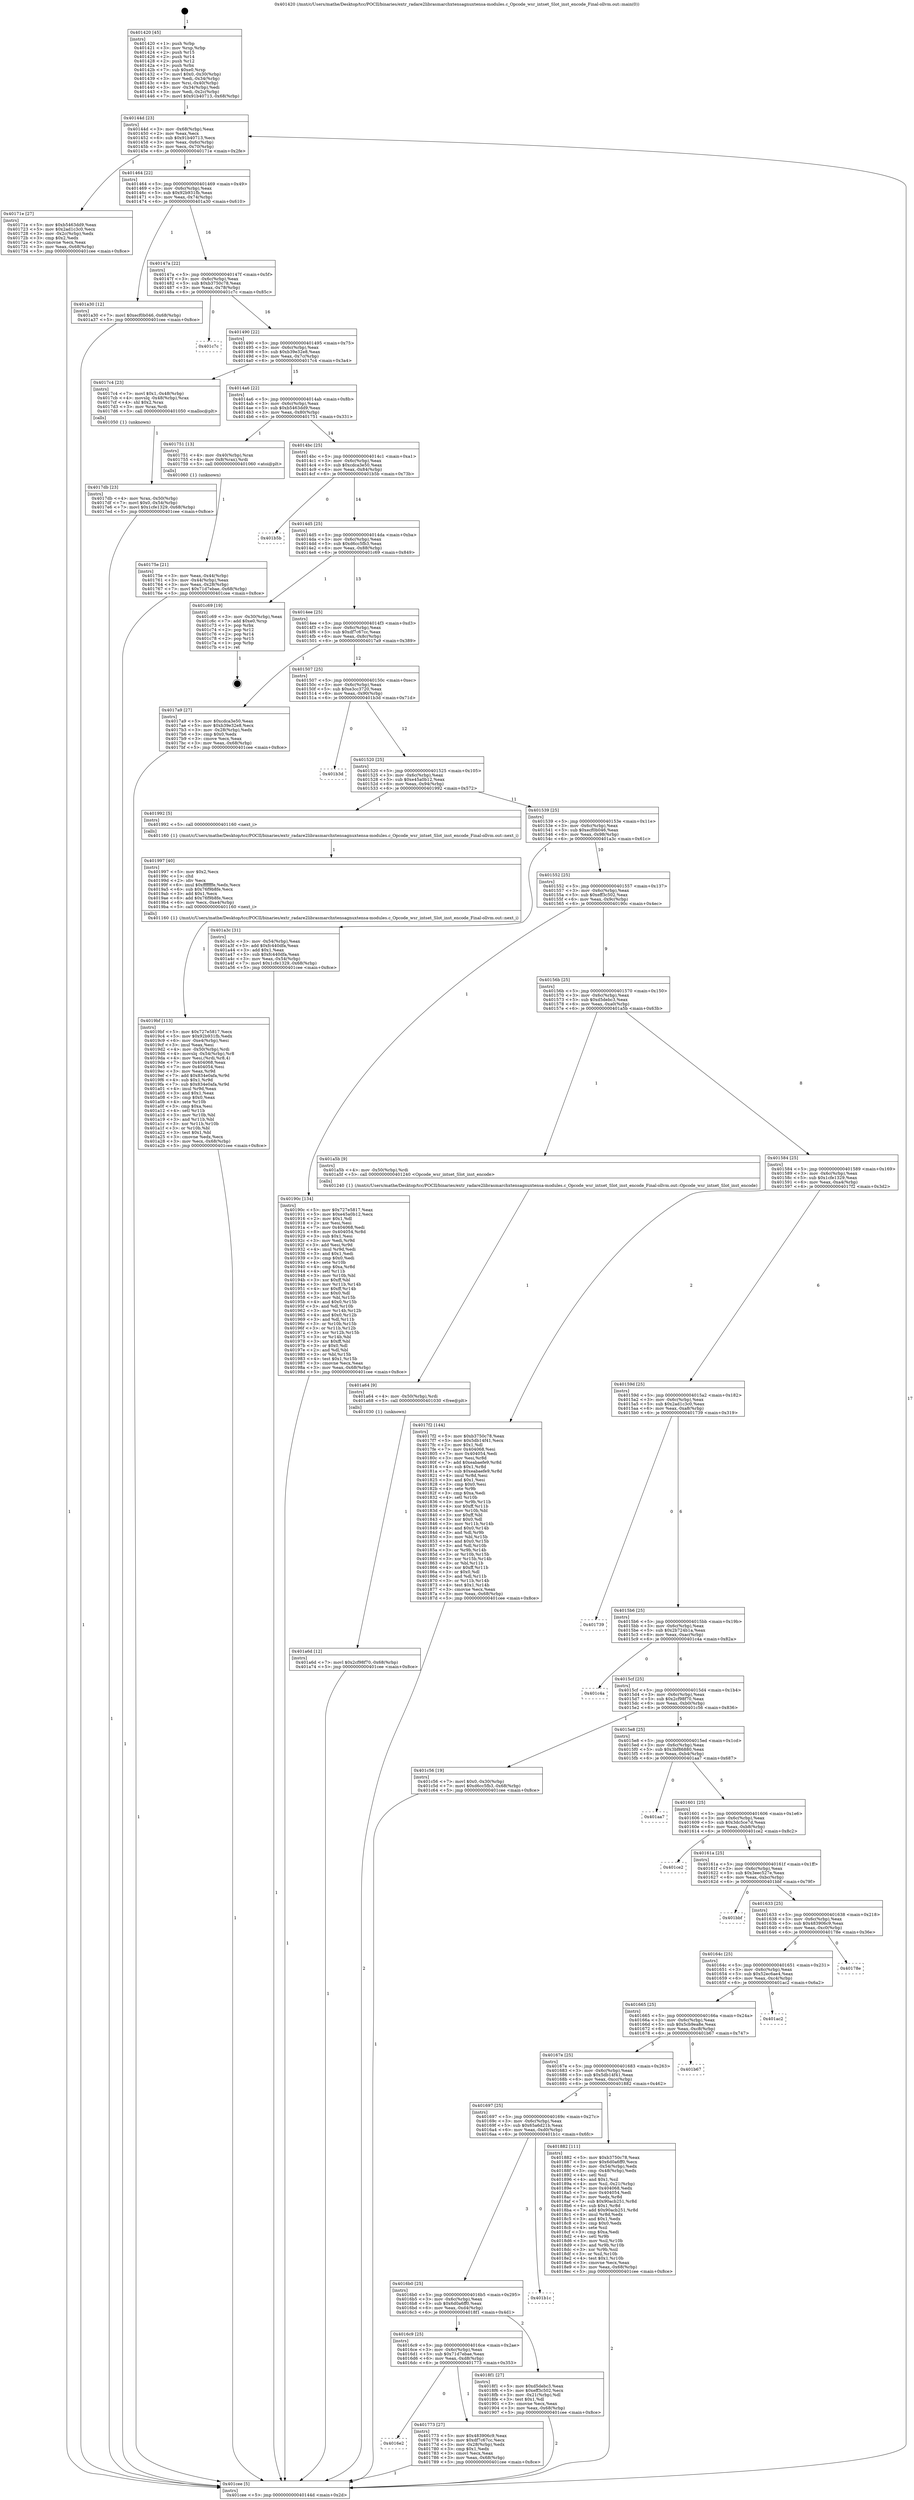 digraph "0x401420" {
  label = "0x401420 (/mnt/c/Users/mathe/Desktop/tcc/POCII/binaries/extr_radare2librasmarchxtensagnuxtensa-modules.c_Opcode_wsr_intset_Slot_inst_encode_Final-ollvm.out::main(0))"
  labelloc = "t"
  node[shape=record]

  Entry [label="",width=0.3,height=0.3,shape=circle,fillcolor=black,style=filled]
  "0x40144d" [label="{
     0x40144d [23]\l
     | [instrs]\l
     &nbsp;&nbsp;0x40144d \<+3\>: mov -0x68(%rbp),%eax\l
     &nbsp;&nbsp;0x401450 \<+2\>: mov %eax,%ecx\l
     &nbsp;&nbsp;0x401452 \<+6\>: sub $0x91b40713,%ecx\l
     &nbsp;&nbsp;0x401458 \<+3\>: mov %eax,-0x6c(%rbp)\l
     &nbsp;&nbsp;0x40145b \<+3\>: mov %ecx,-0x70(%rbp)\l
     &nbsp;&nbsp;0x40145e \<+6\>: je 000000000040171e \<main+0x2fe\>\l
  }"]
  "0x40171e" [label="{
     0x40171e [27]\l
     | [instrs]\l
     &nbsp;&nbsp;0x40171e \<+5\>: mov $0xb5463dd9,%eax\l
     &nbsp;&nbsp;0x401723 \<+5\>: mov $0x2ad1c3c0,%ecx\l
     &nbsp;&nbsp;0x401728 \<+3\>: mov -0x2c(%rbp),%edx\l
     &nbsp;&nbsp;0x40172b \<+3\>: cmp $0x2,%edx\l
     &nbsp;&nbsp;0x40172e \<+3\>: cmovne %ecx,%eax\l
     &nbsp;&nbsp;0x401731 \<+3\>: mov %eax,-0x68(%rbp)\l
     &nbsp;&nbsp;0x401734 \<+5\>: jmp 0000000000401cee \<main+0x8ce\>\l
  }"]
  "0x401464" [label="{
     0x401464 [22]\l
     | [instrs]\l
     &nbsp;&nbsp;0x401464 \<+5\>: jmp 0000000000401469 \<main+0x49\>\l
     &nbsp;&nbsp;0x401469 \<+3\>: mov -0x6c(%rbp),%eax\l
     &nbsp;&nbsp;0x40146c \<+5\>: sub $0x92b931fb,%eax\l
     &nbsp;&nbsp;0x401471 \<+3\>: mov %eax,-0x74(%rbp)\l
     &nbsp;&nbsp;0x401474 \<+6\>: je 0000000000401a30 \<main+0x610\>\l
  }"]
  "0x401cee" [label="{
     0x401cee [5]\l
     | [instrs]\l
     &nbsp;&nbsp;0x401cee \<+5\>: jmp 000000000040144d \<main+0x2d\>\l
  }"]
  "0x401420" [label="{
     0x401420 [45]\l
     | [instrs]\l
     &nbsp;&nbsp;0x401420 \<+1\>: push %rbp\l
     &nbsp;&nbsp;0x401421 \<+3\>: mov %rsp,%rbp\l
     &nbsp;&nbsp;0x401424 \<+2\>: push %r15\l
     &nbsp;&nbsp;0x401426 \<+2\>: push %r14\l
     &nbsp;&nbsp;0x401428 \<+2\>: push %r12\l
     &nbsp;&nbsp;0x40142a \<+1\>: push %rbx\l
     &nbsp;&nbsp;0x40142b \<+7\>: sub $0xe0,%rsp\l
     &nbsp;&nbsp;0x401432 \<+7\>: movl $0x0,-0x30(%rbp)\l
     &nbsp;&nbsp;0x401439 \<+3\>: mov %edi,-0x34(%rbp)\l
     &nbsp;&nbsp;0x40143c \<+4\>: mov %rsi,-0x40(%rbp)\l
     &nbsp;&nbsp;0x401440 \<+3\>: mov -0x34(%rbp),%edi\l
     &nbsp;&nbsp;0x401443 \<+3\>: mov %edi,-0x2c(%rbp)\l
     &nbsp;&nbsp;0x401446 \<+7\>: movl $0x91b40713,-0x68(%rbp)\l
  }"]
  Exit [label="",width=0.3,height=0.3,shape=circle,fillcolor=black,style=filled,peripheries=2]
  "0x401a30" [label="{
     0x401a30 [12]\l
     | [instrs]\l
     &nbsp;&nbsp;0x401a30 \<+7\>: movl $0xecf0b046,-0x68(%rbp)\l
     &nbsp;&nbsp;0x401a37 \<+5\>: jmp 0000000000401cee \<main+0x8ce\>\l
  }"]
  "0x40147a" [label="{
     0x40147a [22]\l
     | [instrs]\l
     &nbsp;&nbsp;0x40147a \<+5\>: jmp 000000000040147f \<main+0x5f\>\l
     &nbsp;&nbsp;0x40147f \<+3\>: mov -0x6c(%rbp),%eax\l
     &nbsp;&nbsp;0x401482 \<+5\>: sub $0xb3750c78,%eax\l
     &nbsp;&nbsp;0x401487 \<+3\>: mov %eax,-0x78(%rbp)\l
     &nbsp;&nbsp;0x40148a \<+6\>: je 0000000000401c7c \<main+0x85c\>\l
  }"]
  "0x401a6d" [label="{
     0x401a6d [12]\l
     | [instrs]\l
     &nbsp;&nbsp;0x401a6d \<+7\>: movl $0x2cf98f70,-0x68(%rbp)\l
     &nbsp;&nbsp;0x401a74 \<+5\>: jmp 0000000000401cee \<main+0x8ce\>\l
  }"]
  "0x401c7c" [label="{
     0x401c7c\l
  }", style=dashed]
  "0x401490" [label="{
     0x401490 [22]\l
     | [instrs]\l
     &nbsp;&nbsp;0x401490 \<+5\>: jmp 0000000000401495 \<main+0x75\>\l
     &nbsp;&nbsp;0x401495 \<+3\>: mov -0x6c(%rbp),%eax\l
     &nbsp;&nbsp;0x401498 \<+5\>: sub $0xb39e32e8,%eax\l
     &nbsp;&nbsp;0x40149d \<+3\>: mov %eax,-0x7c(%rbp)\l
     &nbsp;&nbsp;0x4014a0 \<+6\>: je 00000000004017c4 \<main+0x3a4\>\l
  }"]
  "0x401a64" [label="{
     0x401a64 [9]\l
     | [instrs]\l
     &nbsp;&nbsp;0x401a64 \<+4\>: mov -0x50(%rbp),%rdi\l
     &nbsp;&nbsp;0x401a68 \<+5\>: call 0000000000401030 \<free@plt\>\l
     | [calls]\l
     &nbsp;&nbsp;0x401030 \{1\} (unknown)\l
  }"]
  "0x4017c4" [label="{
     0x4017c4 [23]\l
     | [instrs]\l
     &nbsp;&nbsp;0x4017c4 \<+7\>: movl $0x1,-0x48(%rbp)\l
     &nbsp;&nbsp;0x4017cb \<+4\>: movslq -0x48(%rbp),%rax\l
     &nbsp;&nbsp;0x4017cf \<+4\>: shl $0x2,%rax\l
     &nbsp;&nbsp;0x4017d3 \<+3\>: mov %rax,%rdi\l
     &nbsp;&nbsp;0x4017d6 \<+5\>: call 0000000000401050 \<malloc@plt\>\l
     | [calls]\l
     &nbsp;&nbsp;0x401050 \{1\} (unknown)\l
  }"]
  "0x4014a6" [label="{
     0x4014a6 [22]\l
     | [instrs]\l
     &nbsp;&nbsp;0x4014a6 \<+5\>: jmp 00000000004014ab \<main+0x8b\>\l
     &nbsp;&nbsp;0x4014ab \<+3\>: mov -0x6c(%rbp),%eax\l
     &nbsp;&nbsp;0x4014ae \<+5\>: sub $0xb5463dd9,%eax\l
     &nbsp;&nbsp;0x4014b3 \<+3\>: mov %eax,-0x80(%rbp)\l
     &nbsp;&nbsp;0x4014b6 \<+6\>: je 0000000000401751 \<main+0x331\>\l
  }"]
  "0x4019bf" [label="{
     0x4019bf [113]\l
     | [instrs]\l
     &nbsp;&nbsp;0x4019bf \<+5\>: mov $0x727e5817,%ecx\l
     &nbsp;&nbsp;0x4019c4 \<+5\>: mov $0x92b931fb,%edx\l
     &nbsp;&nbsp;0x4019c9 \<+6\>: mov -0xe4(%rbp),%esi\l
     &nbsp;&nbsp;0x4019cf \<+3\>: imul %eax,%esi\l
     &nbsp;&nbsp;0x4019d2 \<+4\>: mov -0x50(%rbp),%rdi\l
     &nbsp;&nbsp;0x4019d6 \<+4\>: movslq -0x54(%rbp),%r8\l
     &nbsp;&nbsp;0x4019da \<+4\>: mov %esi,(%rdi,%r8,4)\l
     &nbsp;&nbsp;0x4019de \<+7\>: mov 0x404068,%eax\l
     &nbsp;&nbsp;0x4019e5 \<+7\>: mov 0x404054,%esi\l
     &nbsp;&nbsp;0x4019ec \<+3\>: mov %eax,%r9d\l
     &nbsp;&nbsp;0x4019ef \<+7\>: add $0x834e0afa,%r9d\l
     &nbsp;&nbsp;0x4019f6 \<+4\>: sub $0x1,%r9d\l
     &nbsp;&nbsp;0x4019fa \<+7\>: sub $0x834e0afa,%r9d\l
     &nbsp;&nbsp;0x401a01 \<+4\>: imul %r9d,%eax\l
     &nbsp;&nbsp;0x401a05 \<+3\>: and $0x1,%eax\l
     &nbsp;&nbsp;0x401a08 \<+3\>: cmp $0x0,%eax\l
     &nbsp;&nbsp;0x401a0b \<+4\>: sete %r10b\l
     &nbsp;&nbsp;0x401a0f \<+3\>: cmp $0xa,%esi\l
     &nbsp;&nbsp;0x401a12 \<+4\>: setl %r11b\l
     &nbsp;&nbsp;0x401a16 \<+3\>: mov %r10b,%bl\l
     &nbsp;&nbsp;0x401a19 \<+3\>: and %r11b,%bl\l
     &nbsp;&nbsp;0x401a1c \<+3\>: xor %r11b,%r10b\l
     &nbsp;&nbsp;0x401a1f \<+3\>: or %r10b,%bl\l
     &nbsp;&nbsp;0x401a22 \<+3\>: test $0x1,%bl\l
     &nbsp;&nbsp;0x401a25 \<+3\>: cmovne %edx,%ecx\l
     &nbsp;&nbsp;0x401a28 \<+3\>: mov %ecx,-0x68(%rbp)\l
     &nbsp;&nbsp;0x401a2b \<+5\>: jmp 0000000000401cee \<main+0x8ce\>\l
  }"]
  "0x401751" [label="{
     0x401751 [13]\l
     | [instrs]\l
     &nbsp;&nbsp;0x401751 \<+4\>: mov -0x40(%rbp),%rax\l
     &nbsp;&nbsp;0x401755 \<+4\>: mov 0x8(%rax),%rdi\l
     &nbsp;&nbsp;0x401759 \<+5\>: call 0000000000401060 \<atoi@plt\>\l
     | [calls]\l
     &nbsp;&nbsp;0x401060 \{1\} (unknown)\l
  }"]
  "0x4014bc" [label="{
     0x4014bc [25]\l
     | [instrs]\l
     &nbsp;&nbsp;0x4014bc \<+5\>: jmp 00000000004014c1 \<main+0xa1\>\l
     &nbsp;&nbsp;0x4014c1 \<+3\>: mov -0x6c(%rbp),%eax\l
     &nbsp;&nbsp;0x4014c4 \<+5\>: sub $0xcdca3e50,%eax\l
     &nbsp;&nbsp;0x4014c9 \<+6\>: mov %eax,-0x84(%rbp)\l
     &nbsp;&nbsp;0x4014cf \<+6\>: je 0000000000401b5b \<main+0x73b\>\l
  }"]
  "0x40175e" [label="{
     0x40175e [21]\l
     | [instrs]\l
     &nbsp;&nbsp;0x40175e \<+3\>: mov %eax,-0x44(%rbp)\l
     &nbsp;&nbsp;0x401761 \<+3\>: mov -0x44(%rbp),%eax\l
     &nbsp;&nbsp;0x401764 \<+3\>: mov %eax,-0x28(%rbp)\l
     &nbsp;&nbsp;0x401767 \<+7\>: movl $0x71d7ebae,-0x68(%rbp)\l
     &nbsp;&nbsp;0x40176e \<+5\>: jmp 0000000000401cee \<main+0x8ce\>\l
  }"]
  "0x401997" [label="{
     0x401997 [40]\l
     | [instrs]\l
     &nbsp;&nbsp;0x401997 \<+5\>: mov $0x2,%ecx\l
     &nbsp;&nbsp;0x40199c \<+1\>: cltd\l
     &nbsp;&nbsp;0x40199d \<+2\>: idiv %ecx\l
     &nbsp;&nbsp;0x40199f \<+6\>: imul $0xfffffffe,%edx,%ecx\l
     &nbsp;&nbsp;0x4019a5 \<+6\>: sub $0x76f9b8fe,%ecx\l
     &nbsp;&nbsp;0x4019ab \<+3\>: add $0x1,%ecx\l
     &nbsp;&nbsp;0x4019ae \<+6\>: add $0x76f9b8fe,%ecx\l
     &nbsp;&nbsp;0x4019b4 \<+6\>: mov %ecx,-0xe4(%rbp)\l
     &nbsp;&nbsp;0x4019ba \<+5\>: call 0000000000401160 \<next_i\>\l
     | [calls]\l
     &nbsp;&nbsp;0x401160 \{1\} (/mnt/c/Users/mathe/Desktop/tcc/POCII/binaries/extr_radare2librasmarchxtensagnuxtensa-modules.c_Opcode_wsr_intset_Slot_inst_encode_Final-ollvm.out::next_i)\l
  }"]
  "0x401b5b" [label="{
     0x401b5b\l
  }", style=dashed]
  "0x4014d5" [label="{
     0x4014d5 [25]\l
     | [instrs]\l
     &nbsp;&nbsp;0x4014d5 \<+5\>: jmp 00000000004014da \<main+0xba\>\l
     &nbsp;&nbsp;0x4014da \<+3\>: mov -0x6c(%rbp),%eax\l
     &nbsp;&nbsp;0x4014dd \<+5\>: sub $0xd6cc5fb3,%eax\l
     &nbsp;&nbsp;0x4014e2 \<+6\>: mov %eax,-0x88(%rbp)\l
     &nbsp;&nbsp;0x4014e8 \<+6\>: je 0000000000401c69 \<main+0x849\>\l
  }"]
  "0x4017db" [label="{
     0x4017db [23]\l
     | [instrs]\l
     &nbsp;&nbsp;0x4017db \<+4\>: mov %rax,-0x50(%rbp)\l
     &nbsp;&nbsp;0x4017df \<+7\>: movl $0x0,-0x54(%rbp)\l
     &nbsp;&nbsp;0x4017e6 \<+7\>: movl $0x1cfe1329,-0x68(%rbp)\l
     &nbsp;&nbsp;0x4017ed \<+5\>: jmp 0000000000401cee \<main+0x8ce\>\l
  }"]
  "0x401c69" [label="{
     0x401c69 [19]\l
     | [instrs]\l
     &nbsp;&nbsp;0x401c69 \<+3\>: mov -0x30(%rbp),%eax\l
     &nbsp;&nbsp;0x401c6c \<+7\>: add $0xe0,%rsp\l
     &nbsp;&nbsp;0x401c73 \<+1\>: pop %rbx\l
     &nbsp;&nbsp;0x401c74 \<+2\>: pop %r12\l
     &nbsp;&nbsp;0x401c76 \<+2\>: pop %r14\l
     &nbsp;&nbsp;0x401c78 \<+2\>: pop %r15\l
     &nbsp;&nbsp;0x401c7a \<+1\>: pop %rbp\l
     &nbsp;&nbsp;0x401c7b \<+1\>: ret\l
  }"]
  "0x4014ee" [label="{
     0x4014ee [25]\l
     | [instrs]\l
     &nbsp;&nbsp;0x4014ee \<+5\>: jmp 00000000004014f3 \<main+0xd3\>\l
     &nbsp;&nbsp;0x4014f3 \<+3\>: mov -0x6c(%rbp),%eax\l
     &nbsp;&nbsp;0x4014f6 \<+5\>: sub $0xdf7c67cc,%eax\l
     &nbsp;&nbsp;0x4014fb \<+6\>: mov %eax,-0x8c(%rbp)\l
     &nbsp;&nbsp;0x401501 \<+6\>: je 00000000004017a9 \<main+0x389\>\l
  }"]
  "0x4016e2" [label="{
     0x4016e2\l
  }", style=dashed]
  "0x4017a9" [label="{
     0x4017a9 [27]\l
     | [instrs]\l
     &nbsp;&nbsp;0x4017a9 \<+5\>: mov $0xcdca3e50,%eax\l
     &nbsp;&nbsp;0x4017ae \<+5\>: mov $0xb39e32e8,%ecx\l
     &nbsp;&nbsp;0x4017b3 \<+3\>: mov -0x28(%rbp),%edx\l
     &nbsp;&nbsp;0x4017b6 \<+3\>: cmp $0x0,%edx\l
     &nbsp;&nbsp;0x4017b9 \<+3\>: cmove %ecx,%eax\l
     &nbsp;&nbsp;0x4017bc \<+3\>: mov %eax,-0x68(%rbp)\l
     &nbsp;&nbsp;0x4017bf \<+5\>: jmp 0000000000401cee \<main+0x8ce\>\l
  }"]
  "0x401507" [label="{
     0x401507 [25]\l
     | [instrs]\l
     &nbsp;&nbsp;0x401507 \<+5\>: jmp 000000000040150c \<main+0xec\>\l
     &nbsp;&nbsp;0x40150c \<+3\>: mov -0x6c(%rbp),%eax\l
     &nbsp;&nbsp;0x40150f \<+5\>: sub $0xe3cc3720,%eax\l
     &nbsp;&nbsp;0x401514 \<+6\>: mov %eax,-0x90(%rbp)\l
     &nbsp;&nbsp;0x40151a \<+6\>: je 0000000000401b3d \<main+0x71d\>\l
  }"]
  "0x401773" [label="{
     0x401773 [27]\l
     | [instrs]\l
     &nbsp;&nbsp;0x401773 \<+5\>: mov $0x483906c9,%eax\l
     &nbsp;&nbsp;0x401778 \<+5\>: mov $0xdf7c67cc,%ecx\l
     &nbsp;&nbsp;0x40177d \<+3\>: mov -0x28(%rbp),%edx\l
     &nbsp;&nbsp;0x401780 \<+3\>: cmp $0x1,%edx\l
     &nbsp;&nbsp;0x401783 \<+3\>: cmovl %ecx,%eax\l
     &nbsp;&nbsp;0x401786 \<+3\>: mov %eax,-0x68(%rbp)\l
     &nbsp;&nbsp;0x401789 \<+5\>: jmp 0000000000401cee \<main+0x8ce\>\l
  }"]
  "0x401b3d" [label="{
     0x401b3d\l
  }", style=dashed]
  "0x401520" [label="{
     0x401520 [25]\l
     | [instrs]\l
     &nbsp;&nbsp;0x401520 \<+5\>: jmp 0000000000401525 \<main+0x105\>\l
     &nbsp;&nbsp;0x401525 \<+3\>: mov -0x6c(%rbp),%eax\l
     &nbsp;&nbsp;0x401528 \<+5\>: sub $0xe45a0b12,%eax\l
     &nbsp;&nbsp;0x40152d \<+6\>: mov %eax,-0x94(%rbp)\l
     &nbsp;&nbsp;0x401533 \<+6\>: je 0000000000401992 \<main+0x572\>\l
  }"]
  "0x4016c9" [label="{
     0x4016c9 [25]\l
     | [instrs]\l
     &nbsp;&nbsp;0x4016c9 \<+5\>: jmp 00000000004016ce \<main+0x2ae\>\l
     &nbsp;&nbsp;0x4016ce \<+3\>: mov -0x6c(%rbp),%eax\l
     &nbsp;&nbsp;0x4016d1 \<+5\>: sub $0x71d7ebae,%eax\l
     &nbsp;&nbsp;0x4016d6 \<+6\>: mov %eax,-0xd8(%rbp)\l
     &nbsp;&nbsp;0x4016dc \<+6\>: je 0000000000401773 \<main+0x353\>\l
  }"]
  "0x401992" [label="{
     0x401992 [5]\l
     | [instrs]\l
     &nbsp;&nbsp;0x401992 \<+5\>: call 0000000000401160 \<next_i\>\l
     | [calls]\l
     &nbsp;&nbsp;0x401160 \{1\} (/mnt/c/Users/mathe/Desktop/tcc/POCII/binaries/extr_radare2librasmarchxtensagnuxtensa-modules.c_Opcode_wsr_intset_Slot_inst_encode_Final-ollvm.out::next_i)\l
  }"]
  "0x401539" [label="{
     0x401539 [25]\l
     | [instrs]\l
     &nbsp;&nbsp;0x401539 \<+5\>: jmp 000000000040153e \<main+0x11e\>\l
     &nbsp;&nbsp;0x40153e \<+3\>: mov -0x6c(%rbp),%eax\l
     &nbsp;&nbsp;0x401541 \<+5\>: sub $0xecf0b046,%eax\l
     &nbsp;&nbsp;0x401546 \<+6\>: mov %eax,-0x98(%rbp)\l
     &nbsp;&nbsp;0x40154c \<+6\>: je 0000000000401a3c \<main+0x61c\>\l
  }"]
  "0x4018f1" [label="{
     0x4018f1 [27]\l
     | [instrs]\l
     &nbsp;&nbsp;0x4018f1 \<+5\>: mov $0xd5debc3,%eax\l
     &nbsp;&nbsp;0x4018f6 \<+5\>: mov $0xeff3c502,%ecx\l
     &nbsp;&nbsp;0x4018fb \<+3\>: mov -0x21(%rbp),%dl\l
     &nbsp;&nbsp;0x4018fe \<+3\>: test $0x1,%dl\l
     &nbsp;&nbsp;0x401901 \<+3\>: cmovne %ecx,%eax\l
     &nbsp;&nbsp;0x401904 \<+3\>: mov %eax,-0x68(%rbp)\l
     &nbsp;&nbsp;0x401907 \<+5\>: jmp 0000000000401cee \<main+0x8ce\>\l
  }"]
  "0x401a3c" [label="{
     0x401a3c [31]\l
     | [instrs]\l
     &nbsp;&nbsp;0x401a3c \<+3\>: mov -0x54(%rbp),%eax\l
     &nbsp;&nbsp;0x401a3f \<+5\>: add $0xfc440dfa,%eax\l
     &nbsp;&nbsp;0x401a44 \<+3\>: add $0x1,%eax\l
     &nbsp;&nbsp;0x401a47 \<+5\>: sub $0xfc440dfa,%eax\l
     &nbsp;&nbsp;0x401a4c \<+3\>: mov %eax,-0x54(%rbp)\l
     &nbsp;&nbsp;0x401a4f \<+7\>: movl $0x1cfe1329,-0x68(%rbp)\l
     &nbsp;&nbsp;0x401a56 \<+5\>: jmp 0000000000401cee \<main+0x8ce\>\l
  }"]
  "0x401552" [label="{
     0x401552 [25]\l
     | [instrs]\l
     &nbsp;&nbsp;0x401552 \<+5\>: jmp 0000000000401557 \<main+0x137\>\l
     &nbsp;&nbsp;0x401557 \<+3\>: mov -0x6c(%rbp),%eax\l
     &nbsp;&nbsp;0x40155a \<+5\>: sub $0xeff3c502,%eax\l
     &nbsp;&nbsp;0x40155f \<+6\>: mov %eax,-0x9c(%rbp)\l
     &nbsp;&nbsp;0x401565 \<+6\>: je 000000000040190c \<main+0x4ec\>\l
  }"]
  "0x4016b0" [label="{
     0x4016b0 [25]\l
     | [instrs]\l
     &nbsp;&nbsp;0x4016b0 \<+5\>: jmp 00000000004016b5 \<main+0x295\>\l
     &nbsp;&nbsp;0x4016b5 \<+3\>: mov -0x6c(%rbp),%eax\l
     &nbsp;&nbsp;0x4016b8 \<+5\>: sub $0x6d0a6ff0,%eax\l
     &nbsp;&nbsp;0x4016bd \<+6\>: mov %eax,-0xd4(%rbp)\l
     &nbsp;&nbsp;0x4016c3 \<+6\>: je 00000000004018f1 \<main+0x4d1\>\l
  }"]
  "0x40190c" [label="{
     0x40190c [134]\l
     | [instrs]\l
     &nbsp;&nbsp;0x40190c \<+5\>: mov $0x727e5817,%eax\l
     &nbsp;&nbsp;0x401911 \<+5\>: mov $0xe45a0b12,%ecx\l
     &nbsp;&nbsp;0x401916 \<+2\>: mov $0x1,%dl\l
     &nbsp;&nbsp;0x401918 \<+2\>: xor %esi,%esi\l
     &nbsp;&nbsp;0x40191a \<+7\>: mov 0x404068,%edi\l
     &nbsp;&nbsp;0x401921 \<+8\>: mov 0x404054,%r8d\l
     &nbsp;&nbsp;0x401929 \<+3\>: sub $0x1,%esi\l
     &nbsp;&nbsp;0x40192c \<+3\>: mov %edi,%r9d\l
     &nbsp;&nbsp;0x40192f \<+3\>: add %esi,%r9d\l
     &nbsp;&nbsp;0x401932 \<+4\>: imul %r9d,%edi\l
     &nbsp;&nbsp;0x401936 \<+3\>: and $0x1,%edi\l
     &nbsp;&nbsp;0x401939 \<+3\>: cmp $0x0,%edi\l
     &nbsp;&nbsp;0x40193c \<+4\>: sete %r10b\l
     &nbsp;&nbsp;0x401940 \<+4\>: cmp $0xa,%r8d\l
     &nbsp;&nbsp;0x401944 \<+4\>: setl %r11b\l
     &nbsp;&nbsp;0x401948 \<+3\>: mov %r10b,%bl\l
     &nbsp;&nbsp;0x40194b \<+3\>: xor $0xff,%bl\l
     &nbsp;&nbsp;0x40194e \<+3\>: mov %r11b,%r14b\l
     &nbsp;&nbsp;0x401951 \<+4\>: xor $0xff,%r14b\l
     &nbsp;&nbsp;0x401955 \<+3\>: xor $0x0,%dl\l
     &nbsp;&nbsp;0x401958 \<+3\>: mov %bl,%r15b\l
     &nbsp;&nbsp;0x40195b \<+4\>: and $0x0,%r15b\l
     &nbsp;&nbsp;0x40195f \<+3\>: and %dl,%r10b\l
     &nbsp;&nbsp;0x401962 \<+3\>: mov %r14b,%r12b\l
     &nbsp;&nbsp;0x401965 \<+4\>: and $0x0,%r12b\l
     &nbsp;&nbsp;0x401969 \<+3\>: and %dl,%r11b\l
     &nbsp;&nbsp;0x40196c \<+3\>: or %r10b,%r15b\l
     &nbsp;&nbsp;0x40196f \<+3\>: or %r11b,%r12b\l
     &nbsp;&nbsp;0x401972 \<+3\>: xor %r12b,%r15b\l
     &nbsp;&nbsp;0x401975 \<+3\>: or %r14b,%bl\l
     &nbsp;&nbsp;0x401978 \<+3\>: xor $0xff,%bl\l
     &nbsp;&nbsp;0x40197b \<+3\>: or $0x0,%dl\l
     &nbsp;&nbsp;0x40197e \<+2\>: and %dl,%bl\l
     &nbsp;&nbsp;0x401980 \<+3\>: or %bl,%r15b\l
     &nbsp;&nbsp;0x401983 \<+4\>: test $0x1,%r15b\l
     &nbsp;&nbsp;0x401987 \<+3\>: cmovne %ecx,%eax\l
     &nbsp;&nbsp;0x40198a \<+3\>: mov %eax,-0x68(%rbp)\l
     &nbsp;&nbsp;0x40198d \<+5\>: jmp 0000000000401cee \<main+0x8ce\>\l
  }"]
  "0x40156b" [label="{
     0x40156b [25]\l
     | [instrs]\l
     &nbsp;&nbsp;0x40156b \<+5\>: jmp 0000000000401570 \<main+0x150\>\l
     &nbsp;&nbsp;0x401570 \<+3\>: mov -0x6c(%rbp),%eax\l
     &nbsp;&nbsp;0x401573 \<+5\>: sub $0xd5debc3,%eax\l
     &nbsp;&nbsp;0x401578 \<+6\>: mov %eax,-0xa0(%rbp)\l
     &nbsp;&nbsp;0x40157e \<+6\>: je 0000000000401a5b \<main+0x63b\>\l
  }"]
  "0x401b1c" [label="{
     0x401b1c\l
  }", style=dashed]
  "0x401a5b" [label="{
     0x401a5b [9]\l
     | [instrs]\l
     &nbsp;&nbsp;0x401a5b \<+4\>: mov -0x50(%rbp),%rdi\l
     &nbsp;&nbsp;0x401a5f \<+5\>: call 0000000000401240 \<Opcode_wsr_intset_Slot_inst_encode\>\l
     | [calls]\l
     &nbsp;&nbsp;0x401240 \{1\} (/mnt/c/Users/mathe/Desktop/tcc/POCII/binaries/extr_radare2librasmarchxtensagnuxtensa-modules.c_Opcode_wsr_intset_Slot_inst_encode_Final-ollvm.out::Opcode_wsr_intset_Slot_inst_encode)\l
  }"]
  "0x401584" [label="{
     0x401584 [25]\l
     | [instrs]\l
     &nbsp;&nbsp;0x401584 \<+5\>: jmp 0000000000401589 \<main+0x169\>\l
     &nbsp;&nbsp;0x401589 \<+3\>: mov -0x6c(%rbp),%eax\l
     &nbsp;&nbsp;0x40158c \<+5\>: sub $0x1cfe1329,%eax\l
     &nbsp;&nbsp;0x401591 \<+6\>: mov %eax,-0xa4(%rbp)\l
     &nbsp;&nbsp;0x401597 \<+6\>: je 00000000004017f2 \<main+0x3d2\>\l
  }"]
  "0x401697" [label="{
     0x401697 [25]\l
     | [instrs]\l
     &nbsp;&nbsp;0x401697 \<+5\>: jmp 000000000040169c \<main+0x27c\>\l
     &nbsp;&nbsp;0x40169c \<+3\>: mov -0x6c(%rbp),%eax\l
     &nbsp;&nbsp;0x40169f \<+5\>: sub $0x65a6d21b,%eax\l
     &nbsp;&nbsp;0x4016a4 \<+6\>: mov %eax,-0xd0(%rbp)\l
     &nbsp;&nbsp;0x4016aa \<+6\>: je 0000000000401b1c \<main+0x6fc\>\l
  }"]
  "0x4017f2" [label="{
     0x4017f2 [144]\l
     | [instrs]\l
     &nbsp;&nbsp;0x4017f2 \<+5\>: mov $0xb3750c78,%eax\l
     &nbsp;&nbsp;0x4017f7 \<+5\>: mov $0x5db14f41,%ecx\l
     &nbsp;&nbsp;0x4017fc \<+2\>: mov $0x1,%dl\l
     &nbsp;&nbsp;0x4017fe \<+7\>: mov 0x404068,%esi\l
     &nbsp;&nbsp;0x401805 \<+7\>: mov 0x404054,%edi\l
     &nbsp;&nbsp;0x40180c \<+3\>: mov %esi,%r8d\l
     &nbsp;&nbsp;0x40180f \<+7\>: add $0xeabaefe9,%r8d\l
     &nbsp;&nbsp;0x401816 \<+4\>: sub $0x1,%r8d\l
     &nbsp;&nbsp;0x40181a \<+7\>: sub $0xeabaefe9,%r8d\l
     &nbsp;&nbsp;0x401821 \<+4\>: imul %r8d,%esi\l
     &nbsp;&nbsp;0x401825 \<+3\>: and $0x1,%esi\l
     &nbsp;&nbsp;0x401828 \<+3\>: cmp $0x0,%esi\l
     &nbsp;&nbsp;0x40182b \<+4\>: sete %r9b\l
     &nbsp;&nbsp;0x40182f \<+3\>: cmp $0xa,%edi\l
     &nbsp;&nbsp;0x401832 \<+4\>: setl %r10b\l
     &nbsp;&nbsp;0x401836 \<+3\>: mov %r9b,%r11b\l
     &nbsp;&nbsp;0x401839 \<+4\>: xor $0xff,%r11b\l
     &nbsp;&nbsp;0x40183d \<+3\>: mov %r10b,%bl\l
     &nbsp;&nbsp;0x401840 \<+3\>: xor $0xff,%bl\l
     &nbsp;&nbsp;0x401843 \<+3\>: xor $0x0,%dl\l
     &nbsp;&nbsp;0x401846 \<+3\>: mov %r11b,%r14b\l
     &nbsp;&nbsp;0x401849 \<+4\>: and $0x0,%r14b\l
     &nbsp;&nbsp;0x40184d \<+3\>: and %dl,%r9b\l
     &nbsp;&nbsp;0x401850 \<+3\>: mov %bl,%r15b\l
     &nbsp;&nbsp;0x401853 \<+4\>: and $0x0,%r15b\l
     &nbsp;&nbsp;0x401857 \<+3\>: and %dl,%r10b\l
     &nbsp;&nbsp;0x40185a \<+3\>: or %r9b,%r14b\l
     &nbsp;&nbsp;0x40185d \<+3\>: or %r10b,%r15b\l
     &nbsp;&nbsp;0x401860 \<+3\>: xor %r15b,%r14b\l
     &nbsp;&nbsp;0x401863 \<+3\>: or %bl,%r11b\l
     &nbsp;&nbsp;0x401866 \<+4\>: xor $0xff,%r11b\l
     &nbsp;&nbsp;0x40186a \<+3\>: or $0x0,%dl\l
     &nbsp;&nbsp;0x40186d \<+3\>: and %dl,%r11b\l
     &nbsp;&nbsp;0x401870 \<+3\>: or %r11b,%r14b\l
     &nbsp;&nbsp;0x401873 \<+4\>: test $0x1,%r14b\l
     &nbsp;&nbsp;0x401877 \<+3\>: cmovne %ecx,%eax\l
     &nbsp;&nbsp;0x40187a \<+3\>: mov %eax,-0x68(%rbp)\l
     &nbsp;&nbsp;0x40187d \<+5\>: jmp 0000000000401cee \<main+0x8ce\>\l
  }"]
  "0x40159d" [label="{
     0x40159d [25]\l
     | [instrs]\l
     &nbsp;&nbsp;0x40159d \<+5\>: jmp 00000000004015a2 \<main+0x182\>\l
     &nbsp;&nbsp;0x4015a2 \<+3\>: mov -0x6c(%rbp),%eax\l
     &nbsp;&nbsp;0x4015a5 \<+5\>: sub $0x2ad1c3c0,%eax\l
     &nbsp;&nbsp;0x4015aa \<+6\>: mov %eax,-0xa8(%rbp)\l
     &nbsp;&nbsp;0x4015b0 \<+6\>: je 0000000000401739 \<main+0x319\>\l
  }"]
  "0x401882" [label="{
     0x401882 [111]\l
     | [instrs]\l
     &nbsp;&nbsp;0x401882 \<+5\>: mov $0xb3750c78,%eax\l
     &nbsp;&nbsp;0x401887 \<+5\>: mov $0x6d0a6ff0,%ecx\l
     &nbsp;&nbsp;0x40188c \<+3\>: mov -0x54(%rbp),%edx\l
     &nbsp;&nbsp;0x40188f \<+3\>: cmp -0x48(%rbp),%edx\l
     &nbsp;&nbsp;0x401892 \<+4\>: setl %sil\l
     &nbsp;&nbsp;0x401896 \<+4\>: and $0x1,%sil\l
     &nbsp;&nbsp;0x40189a \<+4\>: mov %sil,-0x21(%rbp)\l
     &nbsp;&nbsp;0x40189e \<+7\>: mov 0x404068,%edx\l
     &nbsp;&nbsp;0x4018a5 \<+7\>: mov 0x404054,%edi\l
     &nbsp;&nbsp;0x4018ac \<+3\>: mov %edx,%r8d\l
     &nbsp;&nbsp;0x4018af \<+7\>: sub $0x90acb251,%r8d\l
     &nbsp;&nbsp;0x4018b6 \<+4\>: sub $0x1,%r8d\l
     &nbsp;&nbsp;0x4018ba \<+7\>: add $0x90acb251,%r8d\l
     &nbsp;&nbsp;0x4018c1 \<+4\>: imul %r8d,%edx\l
     &nbsp;&nbsp;0x4018c5 \<+3\>: and $0x1,%edx\l
     &nbsp;&nbsp;0x4018c8 \<+3\>: cmp $0x0,%edx\l
     &nbsp;&nbsp;0x4018cb \<+4\>: sete %sil\l
     &nbsp;&nbsp;0x4018cf \<+3\>: cmp $0xa,%edi\l
     &nbsp;&nbsp;0x4018d2 \<+4\>: setl %r9b\l
     &nbsp;&nbsp;0x4018d6 \<+3\>: mov %sil,%r10b\l
     &nbsp;&nbsp;0x4018d9 \<+3\>: and %r9b,%r10b\l
     &nbsp;&nbsp;0x4018dc \<+3\>: xor %r9b,%sil\l
     &nbsp;&nbsp;0x4018df \<+3\>: or %sil,%r10b\l
     &nbsp;&nbsp;0x4018e2 \<+4\>: test $0x1,%r10b\l
     &nbsp;&nbsp;0x4018e6 \<+3\>: cmovne %ecx,%eax\l
     &nbsp;&nbsp;0x4018e9 \<+3\>: mov %eax,-0x68(%rbp)\l
     &nbsp;&nbsp;0x4018ec \<+5\>: jmp 0000000000401cee \<main+0x8ce\>\l
  }"]
  "0x401739" [label="{
     0x401739\l
  }", style=dashed]
  "0x4015b6" [label="{
     0x4015b6 [25]\l
     | [instrs]\l
     &nbsp;&nbsp;0x4015b6 \<+5\>: jmp 00000000004015bb \<main+0x19b\>\l
     &nbsp;&nbsp;0x4015bb \<+3\>: mov -0x6c(%rbp),%eax\l
     &nbsp;&nbsp;0x4015be \<+5\>: sub $0x2b724b1a,%eax\l
     &nbsp;&nbsp;0x4015c3 \<+6\>: mov %eax,-0xac(%rbp)\l
     &nbsp;&nbsp;0x4015c9 \<+6\>: je 0000000000401c4a \<main+0x82a\>\l
  }"]
  "0x40167e" [label="{
     0x40167e [25]\l
     | [instrs]\l
     &nbsp;&nbsp;0x40167e \<+5\>: jmp 0000000000401683 \<main+0x263\>\l
     &nbsp;&nbsp;0x401683 \<+3\>: mov -0x6c(%rbp),%eax\l
     &nbsp;&nbsp;0x401686 \<+5\>: sub $0x5db14f41,%eax\l
     &nbsp;&nbsp;0x40168b \<+6\>: mov %eax,-0xcc(%rbp)\l
     &nbsp;&nbsp;0x401691 \<+6\>: je 0000000000401882 \<main+0x462\>\l
  }"]
  "0x401c4a" [label="{
     0x401c4a\l
  }", style=dashed]
  "0x4015cf" [label="{
     0x4015cf [25]\l
     | [instrs]\l
     &nbsp;&nbsp;0x4015cf \<+5\>: jmp 00000000004015d4 \<main+0x1b4\>\l
     &nbsp;&nbsp;0x4015d4 \<+3\>: mov -0x6c(%rbp),%eax\l
     &nbsp;&nbsp;0x4015d7 \<+5\>: sub $0x2cf98f70,%eax\l
     &nbsp;&nbsp;0x4015dc \<+6\>: mov %eax,-0xb0(%rbp)\l
     &nbsp;&nbsp;0x4015e2 \<+6\>: je 0000000000401c56 \<main+0x836\>\l
  }"]
  "0x401b67" [label="{
     0x401b67\l
  }", style=dashed]
  "0x401c56" [label="{
     0x401c56 [19]\l
     | [instrs]\l
     &nbsp;&nbsp;0x401c56 \<+7\>: movl $0x0,-0x30(%rbp)\l
     &nbsp;&nbsp;0x401c5d \<+7\>: movl $0xd6cc5fb3,-0x68(%rbp)\l
     &nbsp;&nbsp;0x401c64 \<+5\>: jmp 0000000000401cee \<main+0x8ce\>\l
  }"]
  "0x4015e8" [label="{
     0x4015e8 [25]\l
     | [instrs]\l
     &nbsp;&nbsp;0x4015e8 \<+5\>: jmp 00000000004015ed \<main+0x1cd\>\l
     &nbsp;&nbsp;0x4015ed \<+3\>: mov -0x6c(%rbp),%eax\l
     &nbsp;&nbsp;0x4015f0 \<+5\>: sub $0x3bf86880,%eax\l
     &nbsp;&nbsp;0x4015f5 \<+6\>: mov %eax,-0xb4(%rbp)\l
     &nbsp;&nbsp;0x4015fb \<+6\>: je 0000000000401aa7 \<main+0x687\>\l
  }"]
  "0x401665" [label="{
     0x401665 [25]\l
     | [instrs]\l
     &nbsp;&nbsp;0x401665 \<+5\>: jmp 000000000040166a \<main+0x24a\>\l
     &nbsp;&nbsp;0x40166a \<+3\>: mov -0x6c(%rbp),%eax\l
     &nbsp;&nbsp;0x40166d \<+5\>: sub $0x5cb9ea8e,%eax\l
     &nbsp;&nbsp;0x401672 \<+6\>: mov %eax,-0xc8(%rbp)\l
     &nbsp;&nbsp;0x401678 \<+6\>: je 0000000000401b67 \<main+0x747\>\l
  }"]
  "0x401aa7" [label="{
     0x401aa7\l
  }", style=dashed]
  "0x401601" [label="{
     0x401601 [25]\l
     | [instrs]\l
     &nbsp;&nbsp;0x401601 \<+5\>: jmp 0000000000401606 \<main+0x1e6\>\l
     &nbsp;&nbsp;0x401606 \<+3\>: mov -0x6c(%rbp),%eax\l
     &nbsp;&nbsp;0x401609 \<+5\>: sub $0x3dc5ce7d,%eax\l
     &nbsp;&nbsp;0x40160e \<+6\>: mov %eax,-0xb8(%rbp)\l
     &nbsp;&nbsp;0x401614 \<+6\>: je 0000000000401ce2 \<main+0x8c2\>\l
  }"]
  "0x401ac2" [label="{
     0x401ac2\l
  }", style=dashed]
  "0x401ce2" [label="{
     0x401ce2\l
  }", style=dashed]
  "0x40161a" [label="{
     0x40161a [25]\l
     | [instrs]\l
     &nbsp;&nbsp;0x40161a \<+5\>: jmp 000000000040161f \<main+0x1ff\>\l
     &nbsp;&nbsp;0x40161f \<+3\>: mov -0x6c(%rbp),%eax\l
     &nbsp;&nbsp;0x401622 \<+5\>: sub $0x3eec527e,%eax\l
     &nbsp;&nbsp;0x401627 \<+6\>: mov %eax,-0xbc(%rbp)\l
     &nbsp;&nbsp;0x40162d \<+6\>: je 0000000000401bbf \<main+0x79f\>\l
  }"]
  "0x40164c" [label="{
     0x40164c [25]\l
     | [instrs]\l
     &nbsp;&nbsp;0x40164c \<+5\>: jmp 0000000000401651 \<main+0x231\>\l
     &nbsp;&nbsp;0x401651 \<+3\>: mov -0x6c(%rbp),%eax\l
     &nbsp;&nbsp;0x401654 \<+5\>: sub $0x52ec6ae4,%eax\l
     &nbsp;&nbsp;0x401659 \<+6\>: mov %eax,-0xc4(%rbp)\l
     &nbsp;&nbsp;0x40165f \<+6\>: je 0000000000401ac2 \<main+0x6a2\>\l
  }"]
  "0x401bbf" [label="{
     0x401bbf\l
  }", style=dashed]
  "0x401633" [label="{
     0x401633 [25]\l
     | [instrs]\l
     &nbsp;&nbsp;0x401633 \<+5\>: jmp 0000000000401638 \<main+0x218\>\l
     &nbsp;&nbsp;0x401638 \<+3\>: mov -0x6c(%rbp),%eax\l
     &nbsp;&nbsp;0x40163b \<+5\>: sub $0x483906c9,%eax\l
     &nbsp;&nbsp;0x401640 \<+6\>: mov %eax,-0xc0(%rbp)\l
     &nbsp;&nbsp;0x401646 \<+6\>: je 000000000040178e \<main+0x36e\>\l
  }"]
  "0x40178e" [label="{
     0x40178e\l
  }", style=dashed]
  Entry -> "0x401420" [label=" 1"]
  "0x40144d" -> "0x40171e" [label=" 1"]
  "0x40144d" -> "0x401464" [label=" 17"]
  "0x40171e" -> "0x401cee" [label=" 1"]
  "0x401420" -> "0x40144d" [label=" 1"]
  "0x401cee" -> "0x40144d" [label=" 17"]
  "0x401c69" -> Exit [label=" 1"]
  "0x401464" -> "0x401a30" [label=" 1"]
  "0x401464" -> "0x40147a" [label=" 16"]
  "0x401c56" -> "0x401cee" [label=" 1"]
  "0x40147a" -> "0x401c7c" [label=" 0"]
  "0x40147a" -> "0x401490" [label=" 16"]
  "0x401a6d" -> "0x401cee" [label=" 1"]
  "0x401490" -> "0x4017c4" [label=" 1"]
  "0x401490" -> "0x4014a6" [label=" 15"]
  "0x401a64" -> "0x401a6d" [label=" 1"]
  "0x4014a6" -> "0x401751" [label=" 1"]
  "0x4014a6" -> "0x4014bc" [label=" 14"]
  "0x401751" -> "0x40175e" [label=" 1"]
  "0x40175e" -> "0x401cee" [label=" 1"]
  "0x401a5b" -> "0x401a64" [label=" 1"]
  "0x4014bc" -> "0x401b5b" [label=" 0"]
  "0x4014bc" -> "0x4014d5" [label=" 14"]
  "0x401a3c" -> "0x401cee" [label=" 1"]
  "0x4014d5" -> "0x401c69" [label=" 1"]
  "0x4014d5" -> "0x4014ee" [label=" 13"]
  "0x401a30" -> "0x401cee" [label=" 1"]
  "0x4014ee" -> "0x4017a9" [label=" 1"]
  "0x4014ee" -> "0x401507" [label=" 12"]
  "0x4019bf" -> "0x401cee" [label=" 1"]
  "0x401507" -> "0x401b3d" [label=" 0"]
  "0x401507" -> "0x401520" [label=" 12"]
  "0x401997" -> "0x4019bf" [label=" 1"]
  "0x401520" -> "0x401992" [label=" 1"]
  "0x401520" -> "0x401539" [label=" 11"]
  "0x40190c" -> "0x401cee" [label=" 1"]
  "0x401539" -> "0x401a3c" [label=" 1"]
  "0x401539" -> "0x401552" [label=" 10"]
  "0x4018f1" -> "0x401cee" [label=" 2"]
  "0x401552" -> "0x40190c" [label=" 1"]
  "0x401552" -> "0x40156b" [label=" 9"]
  "0x4017f2" -> "0x401cee" [label=" 2"]
  "0x40156b" -> "0x401a5b" [label=" 1"]
  "0x40156b" -> "0x401584" [label=" 8"]
  "0x4017db" -> "0x401cee" [label=" 1"]
  "0x401584" -> "0x4017f2" [label=" 2"]
  "0x401584" -> "0x40159d" [label=" 6"]
  "0x4017a9" -> "0x401cee" [label=" 1"]
  "0x40159d" -> "0x401739" [label=" 0"]
  "0x40159d" -> "0x4015b6" [label=" 6"]
  "0x401773" -> "0x401cee" [label=" 1"]
  "0x4015b6" -> "0x401c4a" [label=" 0"]
  "0x4015b6" -> "0x4015cf" [label=" 6"]
  "0x4016c9" -> "0x401773" [label=" 1"]
  "0x4015cf" -> "0x401c56" [label=" 1"]
  "0x4015cf" -> "0x4015e8" [label=" 5"]
  "0x401992" -> "0x401997" [label=" 1"]
  "0x4015e8" -> "0x401aa7" [label=" 0"]
  "0x4015e8" -> "0x401601" [label=" 5"]
  "0x4016b0" -> "0x4018f1" [label=" 2"]
  "0x401601" -> "0x401ce2" [label=" 0"]
  "0x401601" -> "0x40161a" [label=" 5"]
  "0x401882" -> "0x401cee" [label=" 2"]
  "0x40161a" -> "0x401bbf" [label=" 0"]
  "0x40161a" -> "0x401633" [label=" 5"]
  "0x401697" -> "0x401b1c" [label=" 0"]
  "0x401633" -> "0x40178e" [label=" 0"]
  "0x401633" -> "0x40164c" [label=" 5"]
  "0x401697" -> "0x4016b0" [label=" 3"]
  "0x40164c" -> "0x401ac2" [label=" 0"]
  "0x40164c" -> "0x401665" [label=" 5"]
  "0x4016b0" -> "0x4016c9" [label=" 1"]
  "0x401665" -> "0x401b67" [label=" 0"]
  "0x401665" -> "0x40167e" [label=" 5"]
  "0x4016c9" -> "0x4016e2" [label=" 0"]
  "0x40167e" -> "0x401882" [label=" 2"]
  "0x40167e" -> "0x401697" [label=" 3"]
  "0x4017c4" -> "0x4017db" [label=" 1"]
}
